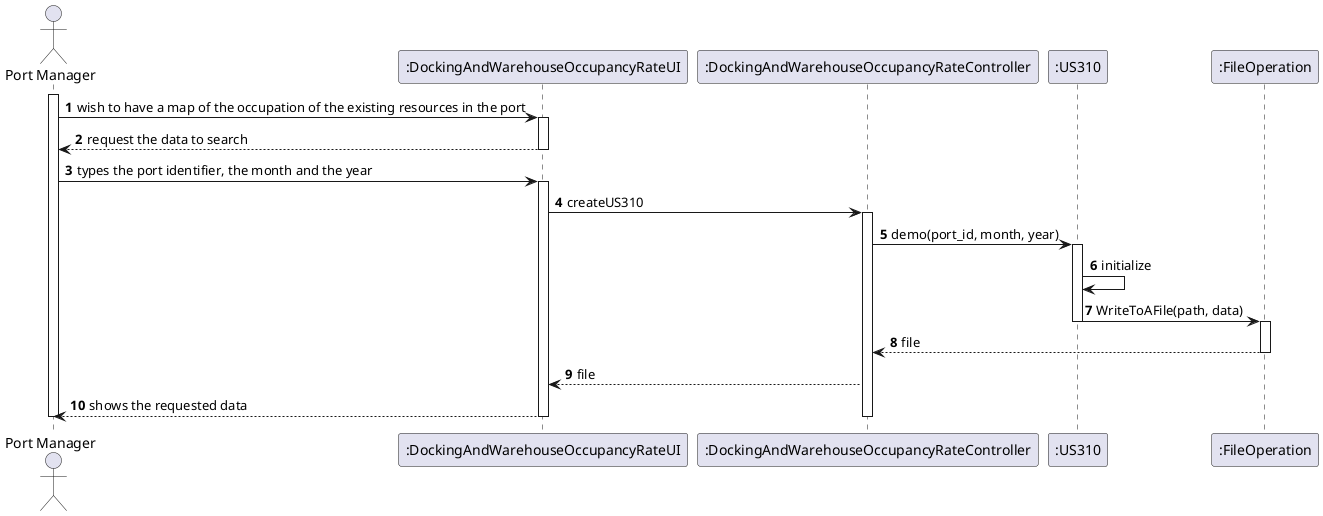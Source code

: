 @startuml
actor "Port Manager" as Adm
participant ":DockingAndWarehouseOccupancyRateUI" as System
participant ":DockingAndWarehouseOccupancyRateController" as SSC
participant ":US310" as us
participant ":FileOperation" as f

autonumber

activate Adm

Adm -> System: wish to have a map of the occupation of the existing resources in the port

activate System

System --> Adm: request the data to search

deactivate System

Adm -> System: types the port identifier, the month and the year

activate System

System -> SSC: createUS310

activate SSC

SSC -> us: demo(port_id, month, year)

activate us

us -> us: initialize

us -> f: WriteToAFile(path, data)

deactivate us

activate f

f --> SSC: file

deactivate f

SSC --> System: file

System --> Adm: shows the requested data

deactivate SSC

deactivate System

deactivate Adm
@enduml